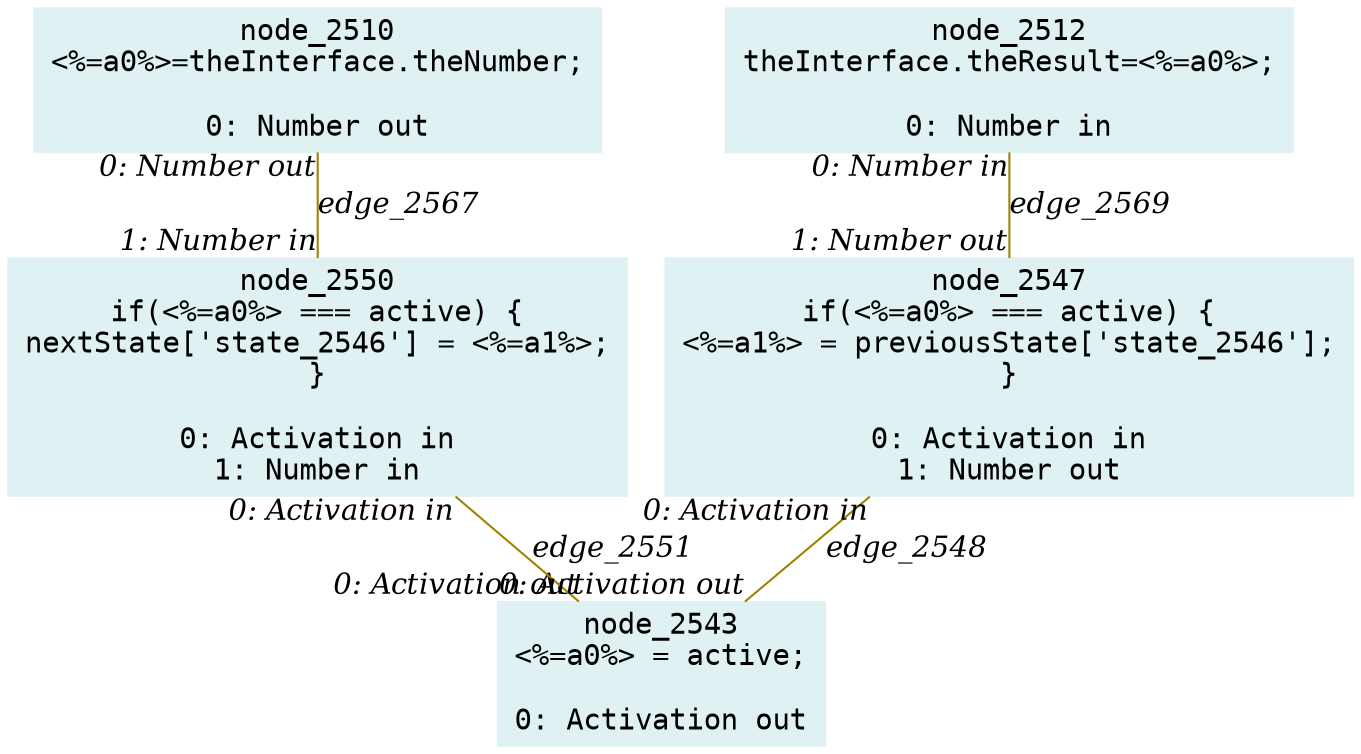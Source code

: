 digraph g{node_2510 [shape="box", style="filled", color="#dff1f2", fontname="Courier", label="node_2510
<%=a0%>=theInterface.theNumber;

0: Number out" ]
node_2512 [shape="box", style="filled", color="#dff1f2", fontname="Courier", label="node_2512
theInterface.theResult=<%=a0%>;

0: Number in" ]
node_2543 [shape="box", style="filled", color="#dff1f2", fontname="Courier", label="node_2543
<%=a0%> = active;

0: Activation out" ]
node_2547 [shape="box", style="filled", color="#dff1f2", fontname="Courier", label="node_2547
if(<%=a0%> === active) {
<%=a1%> = previousState['state_2546'];
}

0: Activation in
1: Number out" ]
node_2550 [shape="box", style="filled", color="#dff1f2", fontname="Courier", label="node_2550
if(<%=a0%> === active) {
nextState['state_2546'] = <%=a1%>;
}

0: Activation in
1: Number in" ]
node_2547 -> node_2543 [dir=none, arrowHead=none, fontname="Times-Italic", arrowsize=1, color="#9d8400", label="edge_2548",  headlabel="0: Activation out", taillabel="0: Activation in" ]
node_2550 -> node_2543 [dir=none, arrowHead=none, fontname="Times-Italic", arrowsize=1, color="#9d8400", label="edge_2551",  headlabel="0: Activation out", taillabel="0: Activation in" ]
node_2510 -> node_2550 [dir=none, arrowHead=none, fontname="Times-Italic", arrowsize=1, color="#9d8400", label="edge_2567",  headlabel="1: Number in", taillabel="0: Number out" ]
node_2512 -> node_2547 [dir=none, arrowHead=none, fontname="Times-Italic", arrowsize=1, color="#9d8400", label="edge_2569",  headlabel="1: Number out", taillabel="0: Number in" ]
}